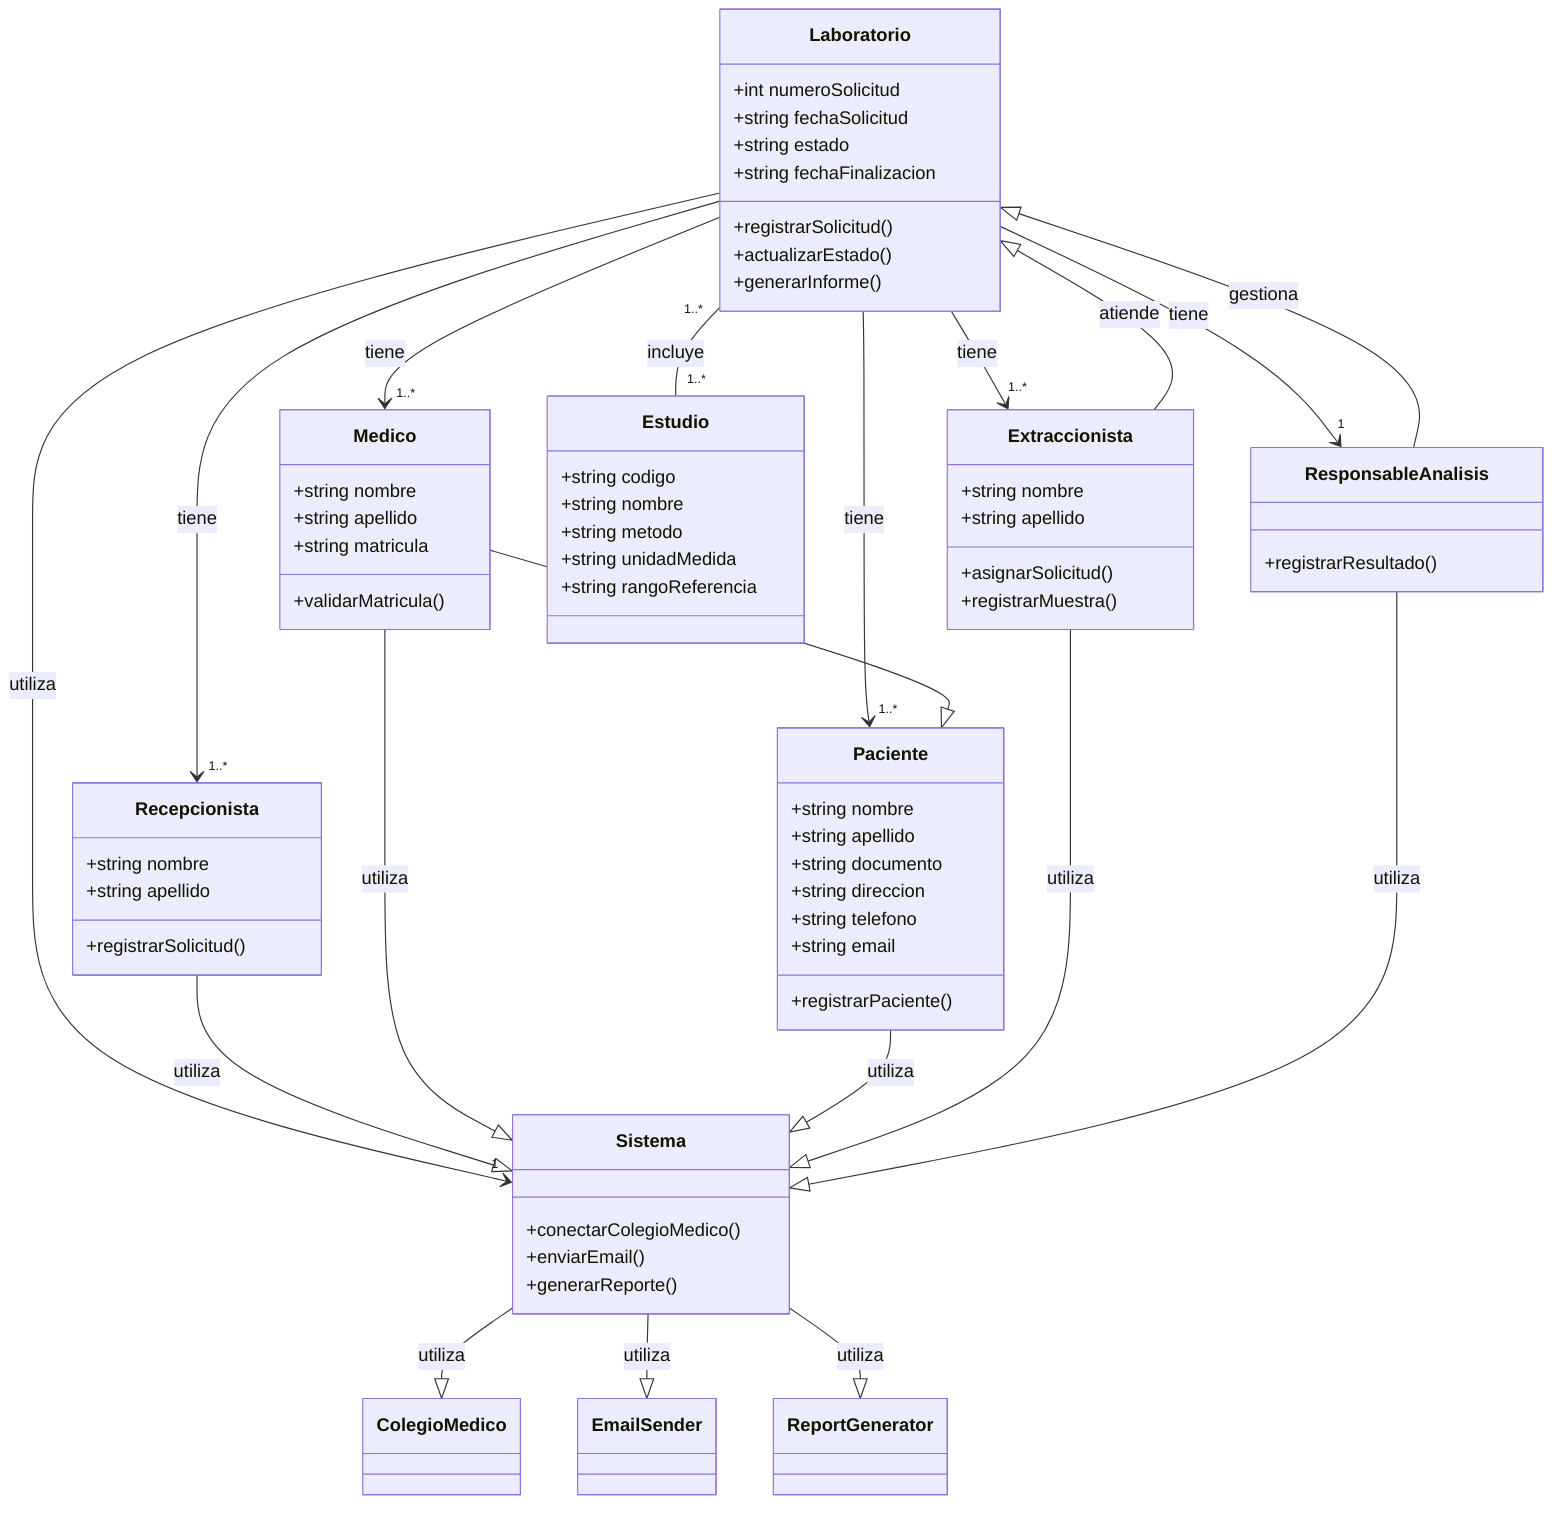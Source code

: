 classDiagram
  
    class Laboratorio {
    +int numeroSolicitud
    +string fechaSolicitud
    +string estado
    +string fechaFinalizacion
    +registrarSolicitud()
    +actualizarEstado()
    +generarInforme()
  }

  class Recepcionista {
    +string nombre
    +string apellido
    +registrarSolicitud()
  }

  class Paciente {
    +string nombre
    +string apellido
    +string documento
    +string direccion
    +string telefono
    +string email
    +registrarPaciente()
  }

  class Medico {
    +string nombre
    +string apellido
    +string matricula
    +validarMatricula()
  }

  class Extraccionista {
    +string nombre
    +string apellido
    +asignarSolicitud()
    +registrarMuestra()
  }

  class ResponsableAnalisis {
    +registrarResultado()
  }

  class Estudio {
    +string codigo
    +string nombre
    +string metodo
    +string unidadMedida
    +string rangoReferencia
  }

  class Sistema {
    
    +conectarColegioMedico()
    +enviarEmail()
    +generarReporte()
  }

  Laboratorio  --> "1..*" Recepcionista : tiene
  Laboratorio  --> "1..*" Paciente : tiene
  Laboratorio  --> "1..*" Medico : tiene
  Laboratorio --> "1..*" Extraccionista : tiene
  Laboratorio  --> "1" ResponsableAnalisis : tiene
  Laboratorio "1..*" -- "1..*" Estudio : incluye
  Laboratorio  --> "1" Sistema : utiliza

  Medico --|> Paciente : atiende
  Extraccionista --|> Laboratorio : atiende
  ResponsableAnalisis --|> Laboratorio : gestiona

  Recepcionista --|> Sistema : utiliza
  Medico --|> Sistema : utiliza
  Paciente --|> Sistema : utiliza
  Extraccionista --|> Sistema : utiliza
  ResponsableAnalisis --|> Sistema : utiliza

  Sistema --|> ColegioMedico : utiliza
  Sistema --|> EmailSender : utiliza
  Sistema --|> ReportGenerator : utiliza